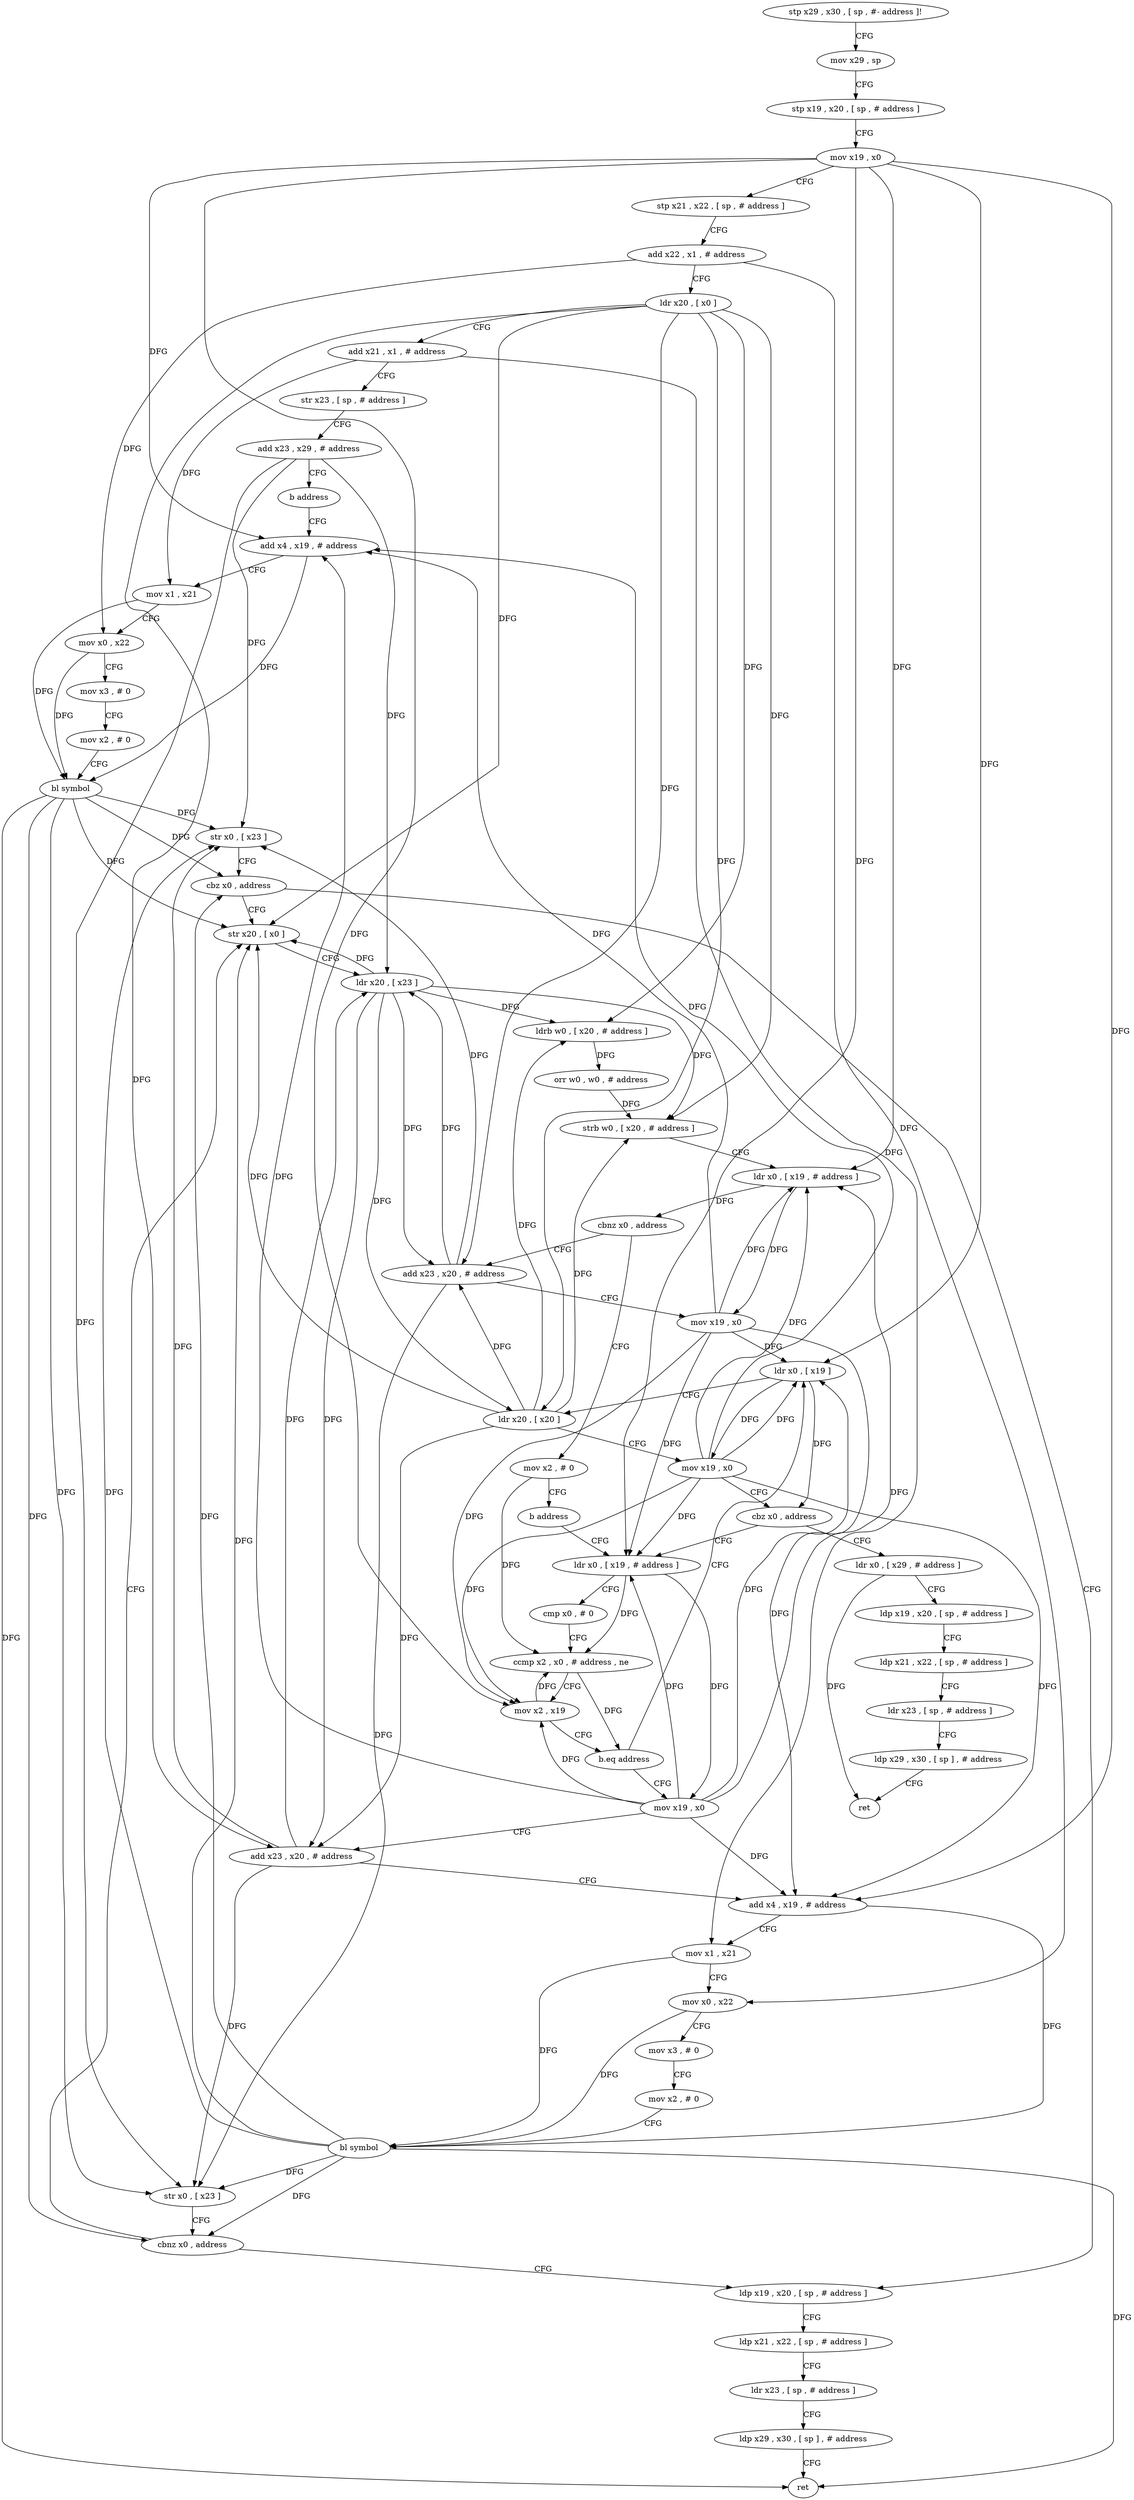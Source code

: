 digraph "func" {
"4327160" [label = "stp x29 , x30 , [ sp , #- address ]!" ]
"4327164" [label = "mov x29 , sp" ]
"4327168" [label = "stp x19 , x20 , [ sp , # address ]" ]
"4327172" [label = "mov x19 , x0" ]
"4327176" [label = "stp x21 , x22 , [ sp , # address ]" ]
"4327180" [label = "add x22 , x1 , # address" ]
"4327184" [label = "ldr x20 , [ x0 ]" ]
"4327188" [label = "add x21 , x1 , # address" ]
"4327192" [label = "str x23 , [ sp , # address ]" ]
"4327196" [label = "add x23 , x29 , # address" ]
"4327200" [label = "b address" ]
"4327216" [label = "add x4 , x19 , # address" ]
"4327220" [label = "mov x1 , x21" ]
"4327224" [label = "mov x0 , x22" ]
"4327228" [label = "mov x3 , # 0" ]
"4327232" [label = "mov x2 , # 0" ]
"4327236" [label = "bl symbol" ]
"4327240" [label = "str x0 , [ x23 ]" ]
"4327244" [label = "cbz x0 , address" ]
"4327364" [label = "ldp x19 , x20 , [ sp , # address ]" ]
"4327248" [label = "str x20 , [ x0 ]" ]
"4327368" [label = "ldp x21 , x22 , [ sp , # address ]" ]
"4327372" [label = "ldr x23 , [ sp , # address ]" ]
"4327376" [label = "ldp x29 , x30 , [ sp ] , # address" ]
"4327380" [label = "ret" ]
"4327252" [label = "ldr x20 , [ x23 ]" ]
"4327256" [label = "ldrb w0 , [ x20 , # address ]" ]
"4327260" [label = "orr w0 , w0 , # address" ]
"4327264" [label = "strb w0 , [ x20 , # address ]" ]
"4327268" [label = "ldr x0 , [ x19 , # address ]" ]
"4327272" [label = "cbnz x0 , address" ]
"4327208" [label = "add x23 , x20 , # address" ]
"4327276" [label = "mov x2 , # 0" ]
"4327212" [label = "mov x19 , x0" ]
"4327280" [label = "b address" ]
"4327304" [label = "ldr x0 , [ x19 , # address ]" ]
"4327308" [label = "cmp x0 , # 0" ]
"4327312" [label = "ccmp x2 , x0 , # address , ne" ]
"4327316" [label = "mov x2 , x19" ]
"4327320" [label = "b.eq address" ]
"4327288" [label = "ldr x0 , [ x19 ]" ]
"4327324" [label = "mov x19 , x0" ]
"4327292" [label = "ldr x20 , [ x20 ]" ]
"4327296" [label = "mov x19 , x0" ]
"4327300" [label = "cbz x0 , address" ]
"4327384" [label = "ldr x0 , [ x29 , # address ]" ]
"4327328" [label = "add x23 , x20 , # address" ]
"4327332" [label = "add x4 , x19 , # address" ]
"4327336" [label = "mov x1 , x21" ]
"4327340" [label = "mov x0 , x22" ]
"4327344" [label = "mov x3 , # 0" ]
"4327348" [label = "mov x2 , # 0" ]
"4327352" [label = "bl symbol" ]
"4327356" [label = "str x0 , [ x23 ]" ]
"4327360" [label = "cbnz x0 , address" ]
"4327388" [label = "ldp x19 , x20 , [ sp , # address ]" ]
"4327392" [label = "ldp x21 , x22 , [ sp , # address ]" ]
"4327396" [label = "ldr x23 , [ sp , # address ]" ]
"4327400" [label = "ldp x29 , x30 , [ sp ] , # address" ]
"4327404" [label = "ret" ]
"4327160" -> "4327164" [ label = "CFG" ]
"4327164" -> "4327168" [ label = "CFG" ]
"4327168" -> "4327172" [ label = "CFG" ]
"4327172" -> "4327176" [ label = "CFG" ]
"4327172" -> "4327216" [ label = "DFG" ]
"4327172" -> "4327268" [ label = "DFG" ]
"4327172" -> "4327304" [ label = "DFG" ]
"4327172" -> "4327316" [ label = "DFG" ]
"4327172" -> "4327288" [ label = "DFG" ]
"4327172" -> "4327332" [ label = "DFG" ]
"4327176" -> "4327180" [ label = "CFG" ]
"4327180" -> "4327184" [ label = "CFG" ]
"4327180" -> "4327224" [ label = "DFG" ]
"4327180" -> "4327340" [ label = "DFG" ]
"4327184" -> "4327188" [ label = "CFG" ]
"4327184" -> "4327248" [ label = "DFG" ]
"4327184" -> "4327256" [ label = "DFG" ]
"4327184" -> "4327264" [ label = "DFG" ]
"4327184" -> "4327208" [ label = "DFG" ]
"4327184" -> "4327292" [ label = "DFG" ]
"4327184" -> "4327328" [ label = "DFG" ]
"4327188" -> "4327192" [ label = "CFG" ]
"4327188" -> "4327220" [ label = "DFG" ]
"4327188" -> "4327336" [ label = "DFG" ]
"4327192" -> "4327196" [ label = "CFG" ]
"4327196" -> "4327200" [ label = "CFG" ]
"4327196" -> "4327240" [ label = "DFG" ]
"4327196" -> "4327252" [ label = "DFG" ]
"4327196" -> "4327356" [ label = "DFG" ]
"4327200" -> "4327216" [ label = "CFG" ]
"4327216" -> "4327220" [ label = "CFG" ]
"4327216" -> "4327236" [ label = "DFG" ]
"4327220" -> "4327224" [ label = "CFG" ]
"4327220" -> "4327236" [ label = "DFG" ]
"4327224" -> "4327228" [ label = "CFG" ]
"4327224" -> "4327236" [ label = "DFG" ]
"4327228" -> "4327232" [ label = "CFG" ]
"4327232" -> "4327236" [ label = "CFG" ]
"4327236" -> "4327240" [ label = "DFG" ]
"4327236" -> "4327244" [ label = "DFG" ]
"4327236" -> "4327380" [ label = "DFG" ]
"4327236" -> "4327248" [ label = "DFG" ]
"4327236" -> "4327356" [ label = "DFG" ]
"4327236" -> "4327360" [ label = "DFG" ]
"4327240" -> "4327244" [ label = "CFG" ]
"4327244" -> "4327364" [ label = "CFG" ]
"4327244" -> "4327248" [ label = "CFG" ]
"4327364" -> "4327368" [ label = "CFG" ]
"4327248" -> "4327252" [ label = "CFG" ]
"4327368" -> "4327372" [ label = "CFG" ]
"4327372" -> "4327376" [ label = "CFG" ]
"4327376" -> "4327380" [ label = "CFG" ]
"4327252" -> "4327256" [ label = "DFG" ]
"4327252" -> "4327248" [ label = "DFG" ]
"4327252" -> "4327264" [ label = "DFG" ]
"4327252" -> "4327208" [ label = "DFG" ]
"4327252" -> "4327292" [ label = "DFG" ]
"4327252" -> "4327328" [ label = "DFG" ]
"4327256" -> "4327260" [ label = "DFG" ]
"4327260" -> "4327264" [ label = "DFG" ]
"4327264" -> "4327268" [ label = "CFG" ]
"4327268" -> "4327272" [ label = "DFG" ]
"4327268" -> "4327212" [ label = "DFG" ]
"4327272" -> "4327208" [ label = "CFG" ]
"4327272" -> "4327276" [ label = "CFG" ]
"4327208" -> "4327212" [ label = "CFG" ]
"4327208" -> "4327252" [ label = "DFG" ]
"4327208" -> "4327240" [ label = "DFG" ]
"4327208" -> "4327356" [ label = "DFG" ]
"4327276" -> "4327280" [ label = "CFG" ]
"4327276" -> "4327312" [ label = "DFG" ]
"4327212" -> "4327216" [ label = "DFG" ]
"4327212" -> "4327268" [ label = "DFG" ]
"4327212" -> "4327304" [ label = "DFG" ]
"4327212" -> "4327316" [ label = "DFG" ]
"4327212" -> "4327288" [ label = "DFG" ]
"4327212" -> "4327332" [ label = "DFG" ]
"4327280" -> "4327304" [ label = "CFG" ]
"4327304" -> "4327308" [ label = "CFG" ]
"4327304" -> "4327312" [ label = "DFG" ]
"4327304" -> "4327324" [ label = "DFG" ]
"4327308" -> "4327312" [ label = "CFG" ]
"4327312" -> "4327316" [ label = "CFG" ]
"4327312" -> "4327320" [ label = "DFG" ]
"4327316" -> "4327320" [ label = "CFG" ]
"4327316" -> "4327312" [ label = "DFG" ]
"4327320" -> "4327288" [ label = "CFG" ]
"4327320" -> "4327324" [ label = "CFG" ]
"4327288" -> "4327292" [ label = "CFG" ]
"4327288" -> "4327296" [ label = "DFG" ]
"4327288" -> "4327300" [ label = "DFG" ]
"4327324" -> "4327328" [ label = "CFG" ]
"4327324" -> "4327216" [ label = "DFG" ]
"4327324" -> "4327268" [ label = "DFG" ]
"4327324" -> "4327304" [ label = "DFG" ]
"4327324" -> "4327316" [ label = "DFG" ]
"4327324" -> "4327288" [ label = "DFG" ]
"4327324" -> "4327332" [ label = "DFG" ]
"4327292" -> "4327296" [ label = "CFG" ]
"4327292" -> "4327248" [ label = "DFG" ]
"4327292" -> "4327256" [ label = "DFG" ]
"4327292" -> "4327208" [ label = "DFG" ]
"4327292" -> "4327264" [ label = "DFG" ]
"4327292" -> "4327328" [ label = "DFG" ]
"4327296" -> "4327300" [ label = "CFG" ]
"4327296" -> "4327216" [ label = "DFG" ]
"4327296" -> "4327268" [ label = "DFG" ]
"4327296" -> "4327304" [ label = "DFG" ]
"4327296" -> "4327316" [ label = "DFG" ]
"4327296" -> "4327288" [ label = "DFG" ]
"4327296" -> "4327332" [ label = "DFG" ]
"4327300" -> "4327384" [ label = "CFG" ]
"4327300" -> "4327304" [ label = "CFG" ]
"4327384" -> "4327388" [ label = "CFG" ]
"4327384" -> "4327404" [ label = "DFG" ]
"4327328" -> "4327332" [ label = "CFG" ]
"4327328" -> "4327252" [ label = "DFG" ]
"4327328" -> "4327240" [ label = "DFG" ]
"4327328" -> "4327356" [ label = "DFG" ]
"4327332" -> "4327336" [ label = "CFG" ]
"4327332" -> "4327352" [ label = "DFG" ]
"4327336" -> "4327340" [ label = "CFG" ]
"4327336" -> "4327352" [ label = "DFG" ]
"4327340" -> "4327344" [ label = "CFG" ]
"4327340" -> "4327352" [ label = "DFG" ]
"4327344" -> "4327348" [ label = "CFG" ]
"4327348" -> "4327352" [ label = "CFG" ]
"4327352" -> "4327356" [ label = "DFG" ]
"4327352" -> "4327240" [ label = "DFG" ]
"4327352" -> "4327244" [ label = "DFG" ]
"4327352" -> "4327380" [ label = "DFG" ]
"4327352" -> "4327248" [ label = "DFG" ]
"4327352" -> "4327360" [ label = "DFG" ]
"4327356" -> "4327360" [ label = "CFG" ]
"4327360" -> "4327248" [ label = "CFG" ]
"4327360" -> "4327364" [ label = "CFG" ]
"4327388" -> "4327392" [ label = "CFG" ]
"4327392" -> "4327396" [ label = "CFG" ]
"4327396" -> "4327400" [ label = "CFG" ]
"4327400" -> "4327404" [ label = "CFG" ]
}
